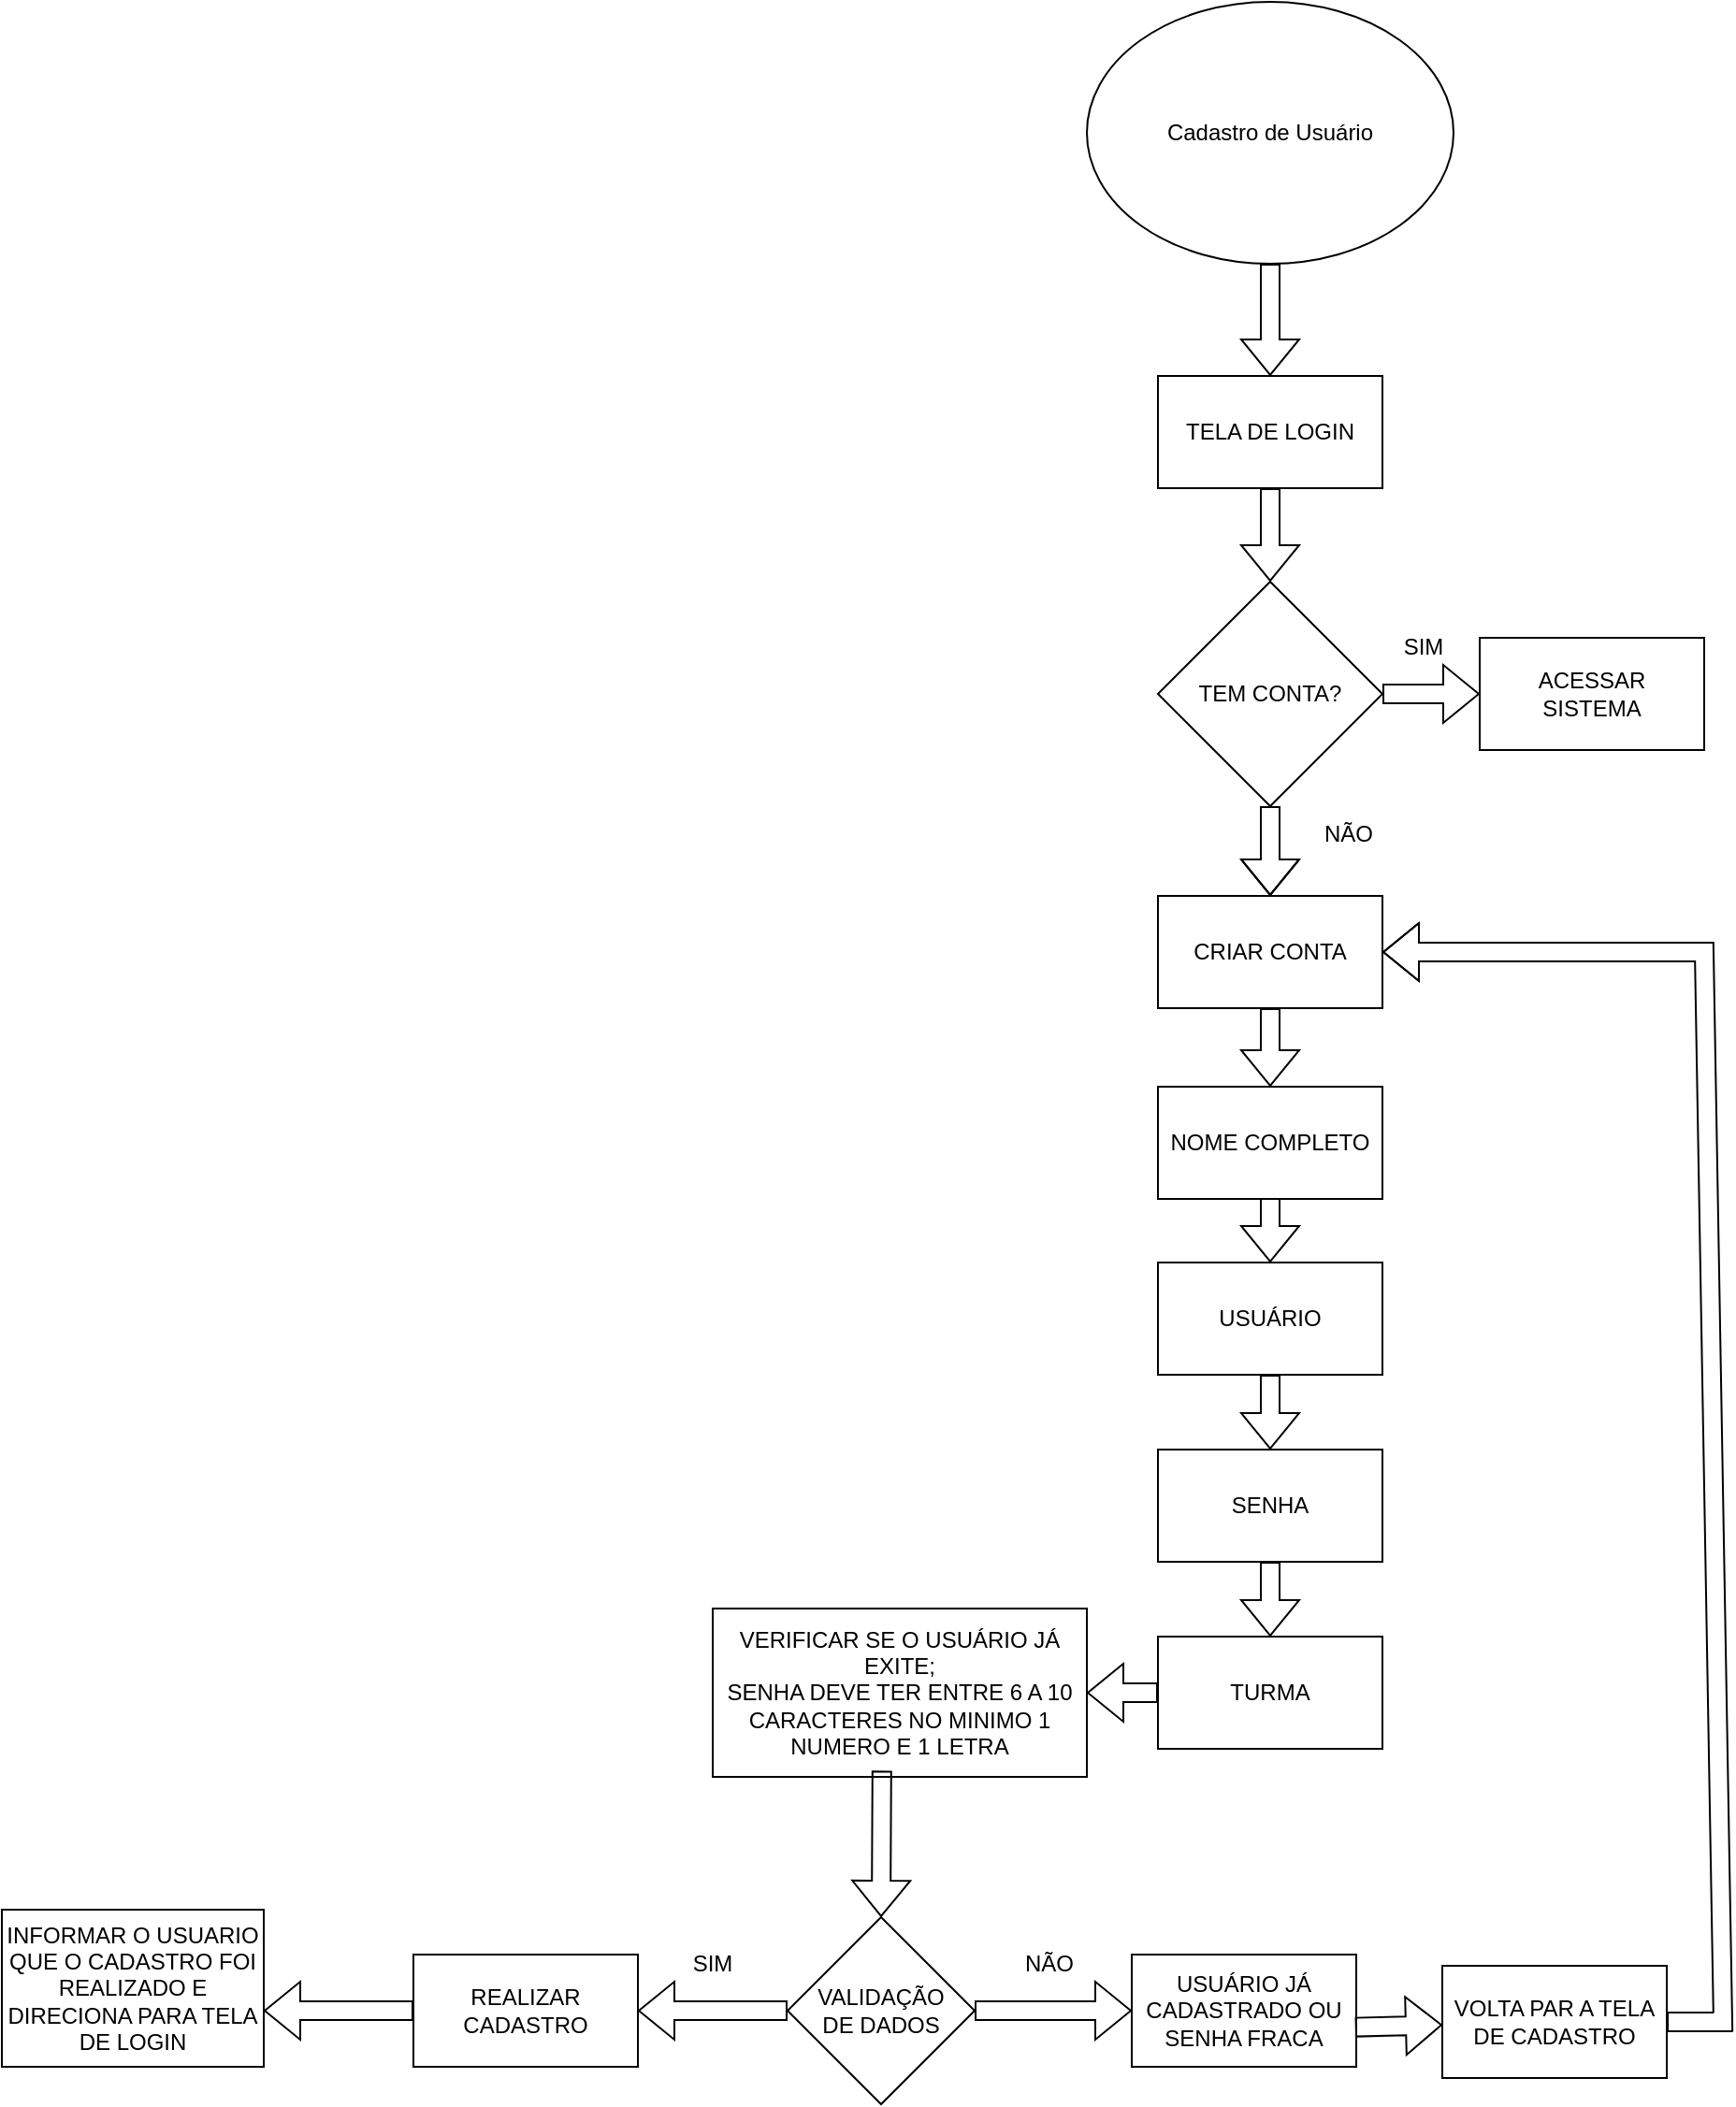<mxfile version="24.8.3">
  <diagram name="Página-1" id="M5v90e1BaGv5za5FfDv9">
    <mxGraphModel dx="2429" dy="3242" grid="1" gridSize="10" guides="1" tooltips="1" connect="1" arrows="1" fold="1" page="1" pageScale="1" pageWidth="827" pageHeight="1169" math="0" shadow="0">
      <root>
        <mxCell id="0" />
        <mxCell id="1" parent="0" />
        <mxCell id="1J0HYDOhfOfBYdyrNiVn-1" value="Cadastro de Usuário" style="ellipse;whiteSpace=wrap;html=1;" parent="1" vertex="1">
          <mxGeometry x="330" y="-2320" width="196" height="140" as="geometry" />
        </mxCell>
        <mxCell id="1J0HYDOhfOfBYdyrNiVn-2" value="" style="shape=flexArrow;endArrow=classic;html=1;rounded=0;exitX=0.5;exitY=1;exitDx=0;exitDy=0;" parent="1" source="1J0HYDOhfOfBYdyrNiVn-1" target="1J0HYDOhfOfBYdyrNiVn-3" edge="1">
          <mxGeometry width="50" height="50" relative="1" as="geometry">
            <mxPoint x="450" y="-2100" as="sourcePoint" />
            <mxPoint x="428" y="-2120" as="targetPoint" />
          </mxGeometry>
        </mxCell>
        <mxCell id="1J0HYDOhfOfBYdyrNiVn-3" value="TELA DE LOGIN" style="rounded=0;whiteSpace=wrap;html=1;" parent="1" vertex="1">
          <mxGeometry x="368" y="-2120" width="120" height="60" as="geometry" />
        </mxCell>
        <mxCell id="1J0HYDOhfOfBYdyrNiVn-4" value="" style="shape=flexArrow;endArrow=classic;html=1;rounded=0;exitX=0.5;exitY=1;exitDx=0;exitDy=0;" parent="1" source="1J0HYDOhfOfBYdyrNiVn-3" target="1J0HYDOhfOfBYdyrNiVn-5" edge="1">
          <mxGeometry width="50" height="50" relative="1" as="geometry">
            <mxPoint x="450" y="-2100" as="sourcePoint" />
            <mxPoint x="430" y="-1990" as="targetPoint" />
          </mxGeometry>
        </mxCell>
        <mxCell id="1J0HYDOhfOfBYdyrNiVn-5" value="TEM CONTA?" style="rhombus;whiteSpace=wrap;html=1;" parent="1" vertex="1">
          <mxGeometry x="368" y="-2010" width="120" height="120" as="geometry" />
        </mxCell>
        <mxCell id="1J0HYDOhfOfBYdyrNiVn-6" value="" style="shape=flexArrow;endArrow=classic;html=1;rounded=0;exitX=1;exitY=0.5;exitDx=0;exitDy=0;" parent="1" source="1J0HYDOhfOfBYdyrNiVn-5" target="1J0HYDOhfOfBYdyrNiVn-7" edge="1">
          <mxGeometry width="50" height="50" relative="1" as="geometry">
            <mxPoint x="450" y="-2100" as="sourcePoint" />
            <mxPoint x="600" y="-1950" as="targetPoint" />
          </mxGeometry>
        </mxCell>
        <mxCell id="1J0HYDOhfOfBYdyrNiVn-7" value="ACESSAR&lt;div&gt;SISTEMA&lt;/div&gt;" style="rounded=0;whiteSpace=wrap;html=1;" parent="1" vertex="1">
          <mxGeometry x="540" y="-1980" width="120" height="60" as="geometry" />
        </mxCell>
        <mxCell id="1J0HYDOhfOfBYdyrNiVn-8" value="SIM" style="text;strokeColor=none;align=center;fillColor=none;html=1;verticalAlign=middle;whiteSpace=wrap;rounded=0;" parent="1" vertex="1">
          <mxGeometry x="480" y="-1990" width="60" height="30" as="geometry" />
        </mxCell>
        <mxCell id="1J0HYDOhfOfBYdyrNiVn-9" value="" style="shape=flexArrow;endArrow=classic;html=1;rounded=0;" parent="1" target="1J0HYDOhfOfBYdyrNiVn-10" edge="1">
          <mxGeometry width="50" height="50" relative="1" as="geometry">
            <mxPoint x="428" y="-1890" as="sourcePoint" />
            <mxPoint x="428" y="-1910" as="targetPoint" />
            <Array as="points">
              <mxPoint x="428" y="-1870" />
            </Array>
          </mxGeometry>
        </mxCell>
        <mxCell id="1J0HYDOhfOfBYdyrNiVn-10" value="CRIAR CONTA" style="rounded=0;whiteSpace=wrap;html=1;" parent="1" vertex="1">
          <mxGeometry x="368" y="-1842" width="120" height="60" as="geometry" />
        </mxCell>
        <mxCell id="1J0HYDOhfOfBYdyrNiVn-11" value="" style="shape=flexArrow;endArrow=classic;html=1;rounded=0;exitX=0.5;exitY=1;exitDx=0;exitDy=0;" parent="1" target="1J0HYDOhfOfBYdyrNiVn-12" edge="1">
          <mxGeometry width="50" height="50" relative="1" as="geometry">
            <mxPoint x="428" y="-1686" as="sourcePoint" />
            <mxPoint x="428" y="-1616" as="targetPoint" />
          </mxGeometry>
        </mxCell>
        <mxCell id="1J0HYDOhfOfBYdyrNiVn-12" value="USUÁRIO" style="rounded=0;whiteSpace=wrap;html=1;" parent="1" vertex="1">
          <mxGeometry x="368" y="-1646" width="120" height="60" as="geometry" />
        </mxCell>
        <mxCell id="1J0HYDOhfOfBYdyrNiVn-13" value="" style="shape=flexArrow;endArrow=classic;html=1;rounded=0;exitX=0.5;exitY=1;exitDx=0;exitDy=0;" parent="1" target="1J0HYDOhfOfBYdyrNiVn-14" edge="1">
          <mxGeometry width="50" height="50" relative="1" as="geometry">
            <mxPoint x="428" y="-1586" as="sourcePoint" />
            <mxPoint x="428" y="-1516" as="targetPoint" />
          </mxGeometry>
        </mxCell>
        <mxCell id="1J0HYDOhfOfBYdyrNiVn-14" value="SENHA" style="rounded=0;whiteSpace=wrap;html=1;" parent="1" vertex="1">
          <mxGeometry x="368" y="-1546" width="120" height="60" as="geometry" />
        </mxCell>
        <mxCell id="1J0HYDOhfOfBYdyrNiVn-15" value="" style="shape=flexArrow;endArrow=classic;html=1;rounded=0;exitX=0.5;exitY=1;exitDx=0;exitDy=0;" parent="1" target="1J0HYDOhfOfBYdyrNiVn-16" edge="1">
          <mxGeometry width="50" height="50" relative="1" as="geometry">
            <mxPoint x="428" y="-1486" as="sourcePoint" />
            <mxPoint x="428" y="-1416" as="targetPoint" />
          </mxGeometry>
        </mxCell>
        <mxCell id="1J0HYDOhfOfBYdyrNiVn-16" value="TURMA" style="rounded=0;whiteSpace=wrap;html=1;" parent="1" vertex="1">
          <mxGeometry x="368" y="-1446" width="120" height="60" as="geometry" />
        </mxCell>
        <mxCell id="1J0HYDOhfOfBYdyrNiVn-17" value="" style="shape=flexArrow;endArrow=classic;html=1;rounded=0;exitX=0;exitY=0.5;exitDx=0;exitDy=0;" parent="1" source="1J0HYDOhfOfBYdyrNiVn-16" target="1J0HYDOhfOfBYdyrNiVn-18" edge="1">
          <mxGeometry width="50" height="50" relative="1" as="geometry">
            <mxPoint x="350" y="-1406" as="sourcePoint" />
            <mxPoint x="270" y="-1416" as="targetPoint" />
          </mxGeometry>
        </mxCell>
        <mxCell id="1J0HYDOhfOfBYdyrNiVn-18" value="VERIFICAR SE O USUÁRIO JÁ EXITE;&lt;div&gt;SENHA DEVE TER ENTRE 6 A 10 CARACTERES NO MINIMO 1 NUMERO E 1 LETRA&lt;/div&gt;" style="rounded=0;whiteSpace=wrap;html=1;" parent="1" vertex="1">
          <mxGeometry x="130" y="-1461" width="200" height="90" as="geometry" />
        </mxCell>
        <mxCell id="1J0HYDOhfOfBYdyrNiVn-19" value="" style="shape=flexArrow;endArrow=classic;html=1;rounded=0;exitX=0.452;exitY=0.963;exitDx=0;exitDy=0;exitPerimeter=0;entryX=0.5;entryY=0;entryDx=0;entryDy=0;" parent="1" source="1J0HYDOhfOfBYdyrNiVn-18" target="1J0HYDOhfOfBYdyrNiVn-20" edge="1">
          <mxGeometry width="50" height="50" relative="1" as="geometry">
            <mxPoint x="450" y="-1336" as="sourcePoint" />
            <mxPoint x="215" y="-1296" as="targetPoint" />
          </mxGeometry>
        </mxCell>
        <mxCell id="1J0HYDOhfOfBYdyrNiVn-20" value="VALIDAÇÃO&lt;div&gt;DE DADOS&lt;/div&gt;" style="rhombus;whiteSpace=wrap;html=1;" parent="1" vertex="1">
          <mxGeometry x="170" y="-1296" width="100" height="100" as="geometry" />
        </mxCell>
        <mxCell id="1J0HYDOhfOfBYdyrNiVn-21" value="" style="shape=flexArrow;endArrow=classic;html=1;rounded=0;exitX=1;exitY=0.5;exitDx=0;exitDy=0;" parent="1" source="1J0HYDOhfOfBYdyrNiVn-20" target="1J0HYDOhfOfBYdyrNiVn-22" edge="1">
          <mxGeometry width="50" height="50" relative="1" as="geometry">
            <mxPoint x="450" y="-1336" as="sourcePoint" />
            <mxPoint x="340" y="-1246" as="targetPoint" />
          </mxGeometry>
        </mxCell>
        <mxCell id="1J0HYDOhfOfBYdyrNiVn-22" value="USUÁRIO JÁ CADASTRADO OU SENHA FRACA" style="rounded=0;whiteSpace=wrap;html=1;" parent="1" vertex="1">
          <mxGeometry x="354" y="-1276" width="120" height="60" as="geometry" />
        </mxCell>
        <mxCell id="1J0HYDOhfOfBYdyrNiVn-23" value="NÃO" style="text;strokeColor=none;align=center;fillColor=none;html=1;verticalAlign=middle;whiteSpace=wrap;rounded=0;" parent="1" vertex="1">
          <mxGeometry x="280" y="-1286" width="60" height="30" as="geometry" />
        </mxCell>
        <mxCell id="1J0HYDOhfOfBYdyrNiVn-24" value="NÃO" style="text;strokeColor=none;align=center;fillColor=none;html=1;verticalAlign=middle;whiteSpace=wrap;rounded=0;" parent="1" vertex="1">
          <mxGeometry x="440" y="-1890" width="60" height="30" as="geometry" />
        </mxCell>
        <mxCell id="1J0HYDOhfOfBYdyrNiVn-25" value="" style="shape=flexArrow;endArrow=classic;html=1;rounded=0;" parent="1" target="1J0HYDOhfOfBYdyrNiVn-26" edge="1">
          <mxGeometry width="50" height="50" relative="1" as="geometry">
            <mxPoint x="428" y="-1782" as="sourcePoint" />
            <mxPoint x="428" y="-1802" as="targetPoint" />
          </mxGeometry>
        </mxCell>
        <mxCell id="1J0HYDOhfOfBYdyrNiVn-26" value="NOME COMPLETO" style="rounded=0;whiteSpace=wrap;html=1;" parent="1" vertex="1">
          <mxGeometry x="368" y="-1740" width="120" height="60" as="geometry" />
        </mxCell>
        <mxCell id="1J0HYDOhfOfBYdyrNiVn-27" value="" style="shape=flexArrow;endArrow=classic;html=1;rounded=0;exitX=0;exitY=0.5;exitDx=0;exitDy=0;" parent="1" source="1J0HYDOhfOfBYdyrNiVn-20" edge="1">
          <mxGeometry width="50" height="50" relative="1" as="geometry">
            <mxPoint x="90" y="-1256" as="sourcePoint" />
            <mxPoint x="90" y="-1246" as="targetPoint" />
          </mxGeometry>
        </mxCell>
        <mxCell id="1J0HYDOhfOfBYdyrNiVn-28" value="REALIZAR&lt;div&gt;CADASTRO&lt;/div&gt;" style="rounded=0;whiteSpace=wrap;html=1;" parent="1" vertex="1">
          <mxGeometry x="-30" y="-1276" width="120" height="60" as="geometry" />
        </mxCell>
        <mxCell id="1J0HYDOhfOfBYdyrNiVn-29" value="" style="shape=flexArrow;endArrow=classic;html=1;rounded=0;exitX=0;exitY=0.5;exitDx=0;exitDy=0;" parent="1" edge="1">
          <mxGeometry width="50" height="50" relative="1" as="geometry">
            <mxPoint x="-30" y="-1246" as="sourcePoint" />
            <mxPoint x="-110" y="-1246" as="targetPoint" />
          </mxGeometry>
        </mxCell>
        <mxCell id="1J0HYDOhfOfBYdyrNiVn-30" value="INFORMAR O USUARIO QUE O CADASTRO FOI REALIZADO E DIRECIONA PARA TELA DE LOGIN" style="rounded=0;whiteSpace=wrap;html=1;" parent="1" vertex="1">
          <mxGeometry x="-250" y="-1300" width="140" height="84" as="geometry" />
        </mxCell>
        <mxCell id="Hu1Kms_N99Sfno3V8xVF-1" value="SIM" style="text;strokeColor=none;align=center;fillColor=none;html=1;verticalAlign=middle;whiteSpace=wrap;rounded=0;" vertex="1" parent="1">
          <mxGeometry x="100" y="-1286" width="60" height="30" as="geometry" />
        </mxCell>
        <mxCell id="Hu1Kms_N99Sfno3V8xVF-2" value="" style="shape=flexArrow;endArrow=classic;html=1;rounded=0;entryX=1;entryY=0.5;entryDx=0;entryDy=0;exitX=1;exitY=0.5;exitDx=0;exitDy=0;" edge="1" parent="1" source="Hu1Kms_N99Sfno3V8xVF-4" target="1J0HYDOhfOfBYdyrNiVn-10">
          <mxGeometry width="50" height="50" relative="1" as="geometry">
            <mxPoint x="630" y="-1240" as="sourcePoint" />
            <mxPoint x="550" y="-1306" as="targetPoint" />
            <Array as="points">
              <mxPoint x="670" y="-1240" />
              <mxPoint x="660" y="-1812" />
            </Array>
          </mxGeometry>
        </mxCell>
        <mxCell id="Hu1Kms_N99Sfno3V8xVF-3" value="" style="shape=flexArrow;endArrow=classic;html=1;rounded=0;exitX=0.995;exitY=0.647;exitDx=0;exitDy=0;exitPerimeter=0;" edge="1" parent="1" source="1J0HYDOhfOfBYdyrNiVn-22" target="Hu1Kms_N99Sfno3V8xVF-4">
          <mxGeometry width="50" height="50" relative="1" as="geometry">
            <mxPoint x="485" y="-1236" as="sourcePoint" />
            <mxPoint x="535" y="-1286" as="targetPoint" />
          </mxGeometry>
        </mxCell>
        <mxCell id="Hu1Kms_N99Sfno3V8xVF-4" value="VOLTA PAR A TELA DE CADASTRO" style="rounded=0;whiteSpace=wrap;html=1;" vertex="1" parent="1">
          <mxGeometry x="520" y="-1270" width="120" height="60" as="geometry" />
        </mxCell>
      </root>
    </mxGraphModel>
  </diagram>
</mxfile>
